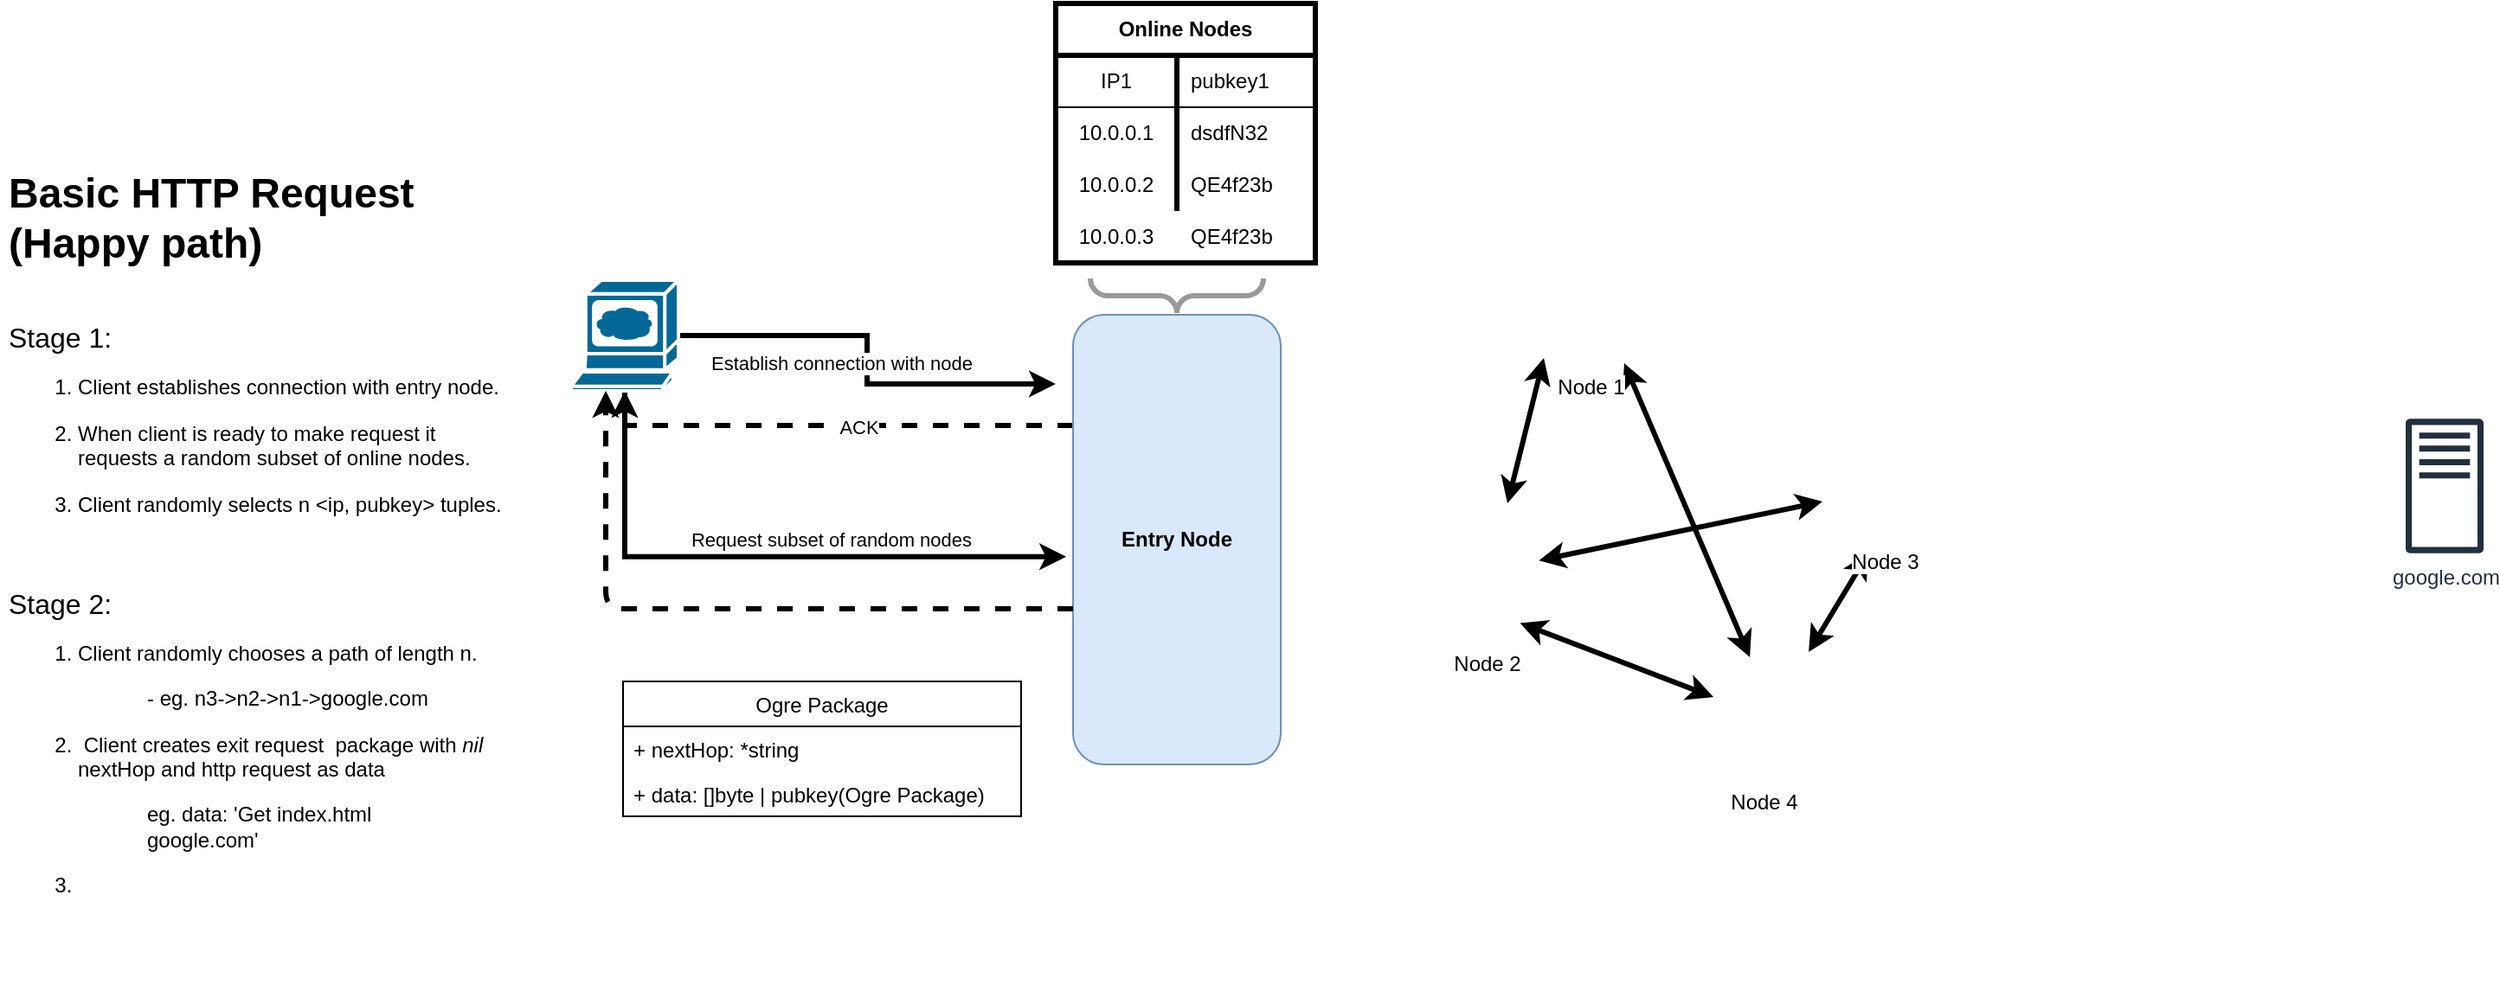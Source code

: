 <mxfile version="14.6.11" type="github">
  <diagram id="nww4abMtT4baYe-ESUv9" name="Page-1">
    <mxGraphModel dx="1616" dy="459" grid="1" gridSize="10" guides="1" tooltips="1" connect="1" arrows="1" fold="1" page="1" pageScale="1" pageWidth="850" pageHeight="1100" math="0" shadow="0">
      <root>
        <mxCell id="0" />
        <mxCell id="1" parent="0" />
        <mxCell id="qHuRQXMASM7f3hDafu-y-14" style="edgeStyle=orthogonalEdgeStyle;rounded=0;orthogonalLoop=1;jettySize=auto;html=1;entryX=0.5;entryY=1;entryDx=0;entryDy=0;entryPerimeter=0;strokeWidth=3;dashed=1;" parent="1" source="qHuRQXMASM7f3hDafu-y-1" target="qHuRQXMASM7f3hDafu-y-4" edge="1">
          <mxGeometry relative="1" as="geometry">
            <Array as="points">
              <mxPoint x="1" y="324" />
            </Array>
          </mxGeometry>
        </mxCell>
        <mxCell id="qHuRQXMASM7f3hDafu-y-15" value="ACK" style="edgeLabel;html=1;align=center;verticalAlign=middle;resizable=0;points=[];" parent="qHuRQXMASM7f3hDafu-y-14" vertex="1" connectable="0">
          <mxGeometry x="-0.234" y="1" relative="1" as="geometry">
            <mxPoint x="-17" as="offset" />
          </mxGeometry>
        </mxCell>
        <mxCell id="qHuRQXMASM7f3hDafu-y-1" value="&lt;b&gt;Entry Node&lt;/b&gt;" style="rounded=1;whiteSpace=wrap;html=1;fillColor=#dae8fc;strokeColor=#6c8ebf;" parent="1" vertex="1">
          <mxGeometry x="260" y="260" width="120" height="260" as="geometry" />
        </mxCell>
        <mxCell id="qHuRQXMASM7f3hDafu-y-5" style="edgeStyle=orthogonalEdgeStyle;rounded=0;orthogonalLoop=1;jettySize=auto;html=1;exitX=1;exitY=0.5;exitDx=0;exitDy=0;exitPerimeter=0;strokeWidth=3;" parent="1" source="qHuRQXMASM7f3hDafu-y-4" edge="1">
          <mxGeometry relative="1" as="geometry">
            <mxPoint x="250" y="300" as="targetPoint" />
            <Array as="points">
              <mxPoint x="141" y="272" />
              <mxPoint x="141" y="300" />
              <mxPoint x="242" y="300" />
            </Array>
          </mxGeometry>
        </mxCell>
        <mxCell id="qHuRQXMASM7f3hDafu-y-11" value="Establish connection with node" style="edgeLabel;html=1;align=center;verticalAlign=middle;resizable=0;points=[];" parent="qHuRQXMASM7f3hDafu-y-5" vertex="1" connectable="0">
          <mxGeometry x="0.271" y="1" relative="1" as="geometry">
            <mxPoint x="-35" y="-11" as="offset" />
          </mxGeometry>
        </mxCell>
        <mxCell id="qHuRQXMASM7f3hDafu-y-40" style="edgeStyle=orthogonalEdgeStyle;rounded=0;orthogonalLoop=1;jettySize=auto;html=1;entryX=-0.033;entryY=0.538;entryDx=0;entryDy=0;entryPerimeter=0;startArrow=none;startFill=0;endArrow=classic;endFill=1;strokeWidth=3;exitX=0.5;exitY=1;exitDx=0;exitDy=0;exitPerimeter=0;" parent="1" source="qHuRQXMASM7f3hDafu-y-4" target="qHuRQXMASM7f3hDafu-y-1" edge="1">
          <mxGeometry relative="1" as="geometry" />
        </mxCell>
        <mxCell id="qHuRQXMASM7f3hDafu-y-41" value="Request subset of random nodes" style="edgeLabel;html=1;align=center;verticalAlign=middle;resizable=0;points=[];" parent="qHuRQXMASM7f3hDafu-y-40" vertex="1" connectable="0">
          <mxGeometry x="0.487" y="1" relative="1" as="geometry">
            <mxPoint x="-46" y="-9" as="offset" />
          </mxGeometry>
        </mxCell>
        <mxCell id="qHuRQXMASM7f3hDafu-y-4" value="" style="shape=mxgraph.cisco.computers_and_peripherals.web_browser;html=1;pointerEvents=1;dashed=0;fillColor=#036897;strokeColor=#ffffff;strokeWidth=2;verticalLabelPosition=bottom;verticalAlign=top;align=center;outlineConnect=0;" parent="1" vertex="1">
          <mxGeometry x="-30" y="240" width="62" height="64" as="geometry" />
        </mxCell>
        <mxCell id="qHuRQXMASM7f3hDafu-y-6" value="google.com" style="outlineConnect=0;fontColor=#232F3E;gradientColor=none;fillColor=#232F3E;strokeColor=none;dashed=0;verticalLabelPosition=bottom;verticalAlign=top;align=center;html=1;fontSize=12;fontStyle=0;aspect=fixed;pointerEvents=1;shape=mxgraph.aws4.traditional_server;" parent="1" vertex="1">
          <mxGeometry x="1030" y="320" width="45" height="78" as="geometry" />
        </mxCell>
        <mxCell id="qHuRQXMASM7f3hDafu-y-12" style="edgeStyle=orthogonalEdgeStyle;rounded=0;orthogonalLoop=1;jettySize=auto;html=1;exitX=0.5;exitY=1;exitDx=0;exitDy=0;strokeWidth=3;" parent="1" source="qHuRQXMASM7f3hDafu-y-1" target="qHuRQXMASM7f3hDafu-y-1" edge="1">
          <mxGeometry relative="1" as="geometry" />
        </mxCell>
        <mxCell id="qHuRQXMASM7f3hDafu-y-23" style="edgeStyle=none;rounded=0;orthogonalLoop=1;jettySize=auto;html=1;entryX=0.263;entryY=-0.025;entryDx=0;entryDy=0;entryPerimeter=0;startArrow=classic;startFill=1;endArrow=classic;endFill=1;strokeWidth=3;exitX=0.75;exitY=1;exitDx=0;exitDy=0;" parent="1" source="qHuRQXMASM7f3hDafu-y-47" edge="1">
          <mxGeometry relative="1" as="geometry">
            <mxPoint x="585.827" y="306.735" as="sourcePoint" />
            <mxPoint x="651.04" y="458" as="targetPoint" />
          </mxGeometry>
        </mxCell>
        <mxCell id="qHuRQXMASM7f3hDafu-y-25" style="edgeStyle=none;rounded=0;orthogonalLoop=1;jettySize=auto;html=1;entryX=0.688;entryY=-0.062;entryDx=0;entryDy=0;entryPerimeter=0;startArrow=classic;startFill=1;endArrow=classic;endFill=1;strokeWidth=3;" parent="1" edge="1">
          <mxGeometry relative="1" as="geometry">
            <mxPoint x="719.752" y="397.497" as="sourcePoint" />
            <mxPoint x="685.04" y="455.04" as="targetPoint" />
          </mxGeometry>
        </mxCell>
        <mxCell id="qHuRQXMASM7f3hDafu-y-21" style="rounded=0;orthogonalLoop=1;jettySize=auto;html=1;exitX=0.763;exitY=-0.012;exitDx=0;exitDy=0;entryX=0.154;entryY=0.962;entryDx=0;entryDy=0;entryPerimeter=0;strokeWidth=3;endArrow=classic;endFill=1;startArrow=classic;startFill=1;exitPerimeter=0;" parent="1" target="qHuRQXMASM7f3hDafu-y-47" edge="1">
          <mxGeometry relative="1" as="geometry">
            <mxPoint x="511.04" y="369.04" as="sourcePoint" />
            <mxPoint x="553.04" y="314" as="targetPoint" />
          </mxGeometry>
        </mxCell>
        <mxCell id="qHuRQXMASM7f3hDafu-y-22" style="edgeStyle=none;rounded=0;orthogonalLoop=1;jettySize=auto;html=1;exitX=1;exitY=1;exitDx=0;exitDy=0;entryX=0;entryY=0.263;entryDx=0;entryDy=0;entryPerimeter=0;startArrow=classic;startFill=1;endArrow=classic;endFill=1;strokeWidth=3;" parent="1" edge="1">
          <mxGeometry relative="1" as="geometry">
            <mxPoint x="518.284" y="438.284" as="sourcePoint" />
            <mxPoint x="630" y="481.04" as="targetPoint" />
          </mxGeometry>
        </mxCell>
        <mxCell id="qHuRQXMASM7f3hDafu-y-24" style="edgeStyle=none;rounded=0;orthogonalLoop=1;jettySize=auto;html=1;entryX=-0.087;entryY=0.563;entryDx=0;entryDy=0;entryPerimeter=0;startArrow=classic;startFill=1;endArrow=classic;endFill=1;strokeWidth=3;" parent="1" edge="1">
          <mxGeometry relative="1" as="geometry">
            <mxPoint x="529.208" y="402.081" as="sourcePoint" />
            <mxPoint x="693.04" y="368.04" as="targetPoint" />
          </mxGeometry>
        </mxCell>
        <mxCell id="qHuRQXMASM7f3hDafu-y-27" value="" style="verticalLabelPosition=bottom;shadow=0;dashed=0;align=center;html=1;verticalAlign=top;strokeWidth=3;shape=mxgraph.mockup.markup.curlyBrace;strokeColor=#999999;rotation=-180;" parent="1" vertex="1">
          <mxGeometry x="270" y="239" width="100" height="20" as="geometry" />
        </mxCell>
        <mxCell id="qHuRQXMASM7f3hDafu-y-28" value="Online Nodes" style="shape=table;html=1;whiteSpace=wrap;startSize=30;container=1;collapsible=0;childLayout=tableLayout;fixedRows=1;rowLines=0;fontStyle=1;align=center;strokeWidth=3;" parent="1" vertex="1">
          <mxGeometry x="250" y="80" width="150" height="150" as="geometry" />
        </mxCell>
        <mxCell id="qHuRQXMASM7f3hDafu-y-29" value="" style="shape=partialRectangle;html=1;whiteSpace=wrap;collapsible=0;dropTarget=0;pointerEvents=0;fillColor=none;top=0;left=0;bottom=1;right=0;points=[[0,0.5],[1,0.5]];portConstraint=eastwest;" parent="qHuRQXMASM7f3hDafu-y-28" vertex="1">
          <mxGeometry y="30" width="150" height="30" as="geometry" />
        </mxCell>
        <mxCell id="qHuRQXMASM7f3hDafu-y-30" value="IP1" style="shape=partialRectangle;html=1;whiteSpace=wrap;connectable=0;fillColor=none;top=0;left=0;bottom=0;right=0;overflow=hidden;" parent="qHuRQXMASM7f3hDafu-y-29" vertex="1">
          <mxGeometry width="70" height="30" as="geometry" />
        </mxCell>
        <mxCell id="qHuRQXMASM7f3hDafu-y-31" value="pubkey1" style="shape=partialRectangle;html=1;whiteSpace=wrap;connectable=0;fillColor=none;top=0;left=0;bottom=0;right=0;align=left;spacingLeft=6;overflow=hidden;" parent="qHuRQXMASM7f3hDafu-y-29" vertex="1">
          <mxGeometry x="70" width="80" height="30" as="geometry" />
        </mxCell>
        <mxCell id="qHuRQXMASM7f3hDafu-y-32" value="" style="shape=partialRectangle;html=1;whiteSpace=wrap;collapsible=0;dropTarget=0;pointerEvents=0;fillColor=none;top=0;left=0;bottom=0;right=0;points=[[0,0.5],[1,0.5]];portConstraint=eastwest;" parent="qHuRQXMASM7f3hDafu-y-28" vertex="1">
          <mxGeometry y="60" width="150" height="30" as="geometry" />
        </mxCell>
        <mxCell id="qHuRQXMASM7f3hDafu-y-33" value="10.0.0.1" style="shape=partialRectangle;html=1;whiteSpace=wrap;connectable=0;fillColor=none;top=0;left=0;bottom=0;right=0;overflow=hidden;" parent="qHuRQXMASM7f3hDafu-y-32" vertex="1">
          <mxGeometry width="70" height="30" as="geometry" />
        </mxCell>
        <mxCell id="qHuRQXMASM7f3hDafu-y-34" value="dsdfN32" style="shape=partialRectangle;html=1;whiteSpace=wrap;connectable=0;fillColor=none;top=0;left=0;bottom=0;right=0;align=left;spacingLeft=6;overflow=hidden;" parent="qHuRQXMASM7f3hDafu-y-32" vertex="1">
          <mxGeometry x="70" width="80" height="30" as="geometry" />
        </mxCell>
        <mxCell id="qHuRQXMASM7f3hDafu-y-35" value="" style="shape=partialRectangle;html=1;whiteSpace=wrap;collapsible=0;dropTarget=0;pointerEvents=0;fillColor=none;top=0;left=0;bottom=0;right=0;points=[[0,0.5],[1,0.5]];portConstraint=eastwest;" parent="qHuRQXMASM7f3hDafu-y-28" vertex="1">
          <mxGeometry y="90" width="150" height="30" as="geometry" />
        </mxCell>
        <mxCell id="qHuRQXMASM7f3hDafu-y-36" value="10.0.0.2" style="shape=partialRectangle;html=1;whiteSpace=wrap;connectable=0;fillColor=none;top=0;left=0;bottom=0;right=0;overflow=hidden;" parent="qHuRQXMASM7f3hDafu-y-35" vertex="1">
          <mxGeometry width="70" height="30" as="geometry" />
        </mxCell>
        <mxCell id="qHuRQXMASM7f3hDafu-y-37" value="QE4f23b" style="shape=partialRectangle;html=1;whiteSpace=wrap;connectable=0;fillColor=none;top=0;left=0;bottom=0;right=0;align=left;spacingLeft=6;overflow=hidden;" parent="qHuRQXMASM7f3hDafu-y-35" vertex="1">
          <mxGeometry x="70" width="80" height="30" as="geometry" />
        </mxCell>
        <mxCell id="qHuRQXMASM7f3hDafu-y-38" value="10.0.0.3" style="shape=partialRectangle;html=1;whiteSpace=wrap;connectable=0;fillColor=none;top=0;left=0;bottom=0;right=0;overflow=hidden;" parent="1" vertex="1">
          <mxGeometry x="250" y="200" width="70" height="30" as="geometry" />
        </mxCell>
        <mxCell id="qHuRQXMASM7f3hDafu-y-39" value="QE4f23b" style="shape=partialRectangle;html=1;whiteSpace=wrap;connectable=0;fillColor=none;top=0;left=0;bottom=0;right=0;align=left;spacingLeft=6;overflow=hidden;" parent="1" vertex="1">
          <mxGeometry x="320" y="200" width="80" height="30" as="geometry" />
        </mxCell>
        <mxCell id="qHuRQXMASM7f3hDafu-y-44" value="&lt;h1&gt;Basic HTTP Request (Happy path)&lt;/h1&gt;&lt;div&gt;&lt;br&gt;&lt;/div&gt;&lt;div style=&quot;font-size: 16px&quot;&gt;Stage 1:&lt;br&gt;&lt;/div&gt;&lt;ol&gt;&lt;li&gt;Client establishes connection with entry node.&lt;/li&gt;&lt;li&gt;&lt;p&gt;When client is ready to make request it requests a random subset of online nodes.&lt;/p&gt;&lt;/li&gt;&lt;li&gt;Client randomly selects n &amp;lt;ip, pubkey&amp;gt; tuples.&lt;/li&gt;&lt;/ol&gt;&lt;div&gt;&lt;br&gt;&lt;/div&gt;&lt;div&gt;&lt;br&gt;&lt;/div&gt;&lt;div&gt;&lt;font style=&quot;font-size: 16px&quot;&gt;Stage 2:&lt;/font&gt;&lt;/div&gt;&lt;div&gt;&lt;ol&gt;&lt;li&gt;Client randomly chooses a path of length n.&lt;br&gt;&lt;blockquote&gt;- eg. n3-&amp;gt;n2-&amp;gt;n1-&amp;gt;google.com &lt;br&gt;&lt;/blockquote&gt;&lt;/li&gt;&lt;li&gt;&amp;nbsp;Client creates exit request&amp;nbsp; package with &lt;i&gt;nil &lt;/i&gt;nextHop and http request as data&lt;br&gt;&lt;blockquote&gt;eg. data: &#39;Get index.html google.com&#39;&lt;br&gt;&lt;/blockquote&gt;&lt;/li&gt;&lt;li&gt;&lt;br&gt;&lt;/li&gt;&lt;/ol&gt;&lt;/div&gt;&lt;div&gt;&lt;br&gt;&lt;/div&gt;&lt;p&gt;&lt;br&gt;&lt;/p&gt;&lt;p&gt;&lt;br&gt;&lt;/p&gt;&lt;p&gt;&lt;br&gt;&lt;/p&gt;" style="text;html=1;strokeColor=none;fillColor=none;spacing=5;spacingTop=-20;whiteSpace=wrap;overflow=hidden;rounded=0;" parent="1" vertex="1">
          <mxGeometry x="-360" y="170" width="300" height="480" as="geometry" />
        </mxCell>
        <mxCell id="qHuRQXMASM7f3hDafu-y-45" value="Node 3" style="shape=image;html=1;verticalAlign=top;verticalLabelPosition=bottom;labelBackgroundColor=#ffffff;imageAspect=0;aspect=fixed;image=https://cdn3.iconfinder.com/data/icons/fantasy-and-role-play-game-adventure-quest/512/Orc-128.png" parent="1" vertex="1">
          <mxGeometry x="690" y="311" width="78" height="78" as="geometry" />
        </mxCell>
        <mxCell id="qHuRQXMASM7f3hDafu-y-47" value="Node 1" style="shape=image;html=1;verticalAlign=top;verticalLabelPosition=bottom;labelBackgroundColor=#ffffff;imageAspect=0;aspect=fixed;image=https://cdn3.iconfinder.com/data/icons/fantasy-and-role-play-game-adventure-quest/512/Orc-128.png" parent="1" vertex="1">
          <mxGeometry x="520" y="210" width="78" height="78" as="geometry" />
        </mxCell>
        <mxCell id="qHuRQXMASM7f3hDafu-y-48" value="Node 2" style="shape=image;html=1;verticalAlign=top;verticalLabelPosition=bottom;labelBackgroundColor=#ffffff;imageAspect=0;aspect=fixed;image=https://cdn3.iconfinder.com/data/icons/fantasy-and-role-play-game-adventure-quest/512/Orc-128.png" parent="1" vertex="1">
          <mxGeometry x="460" y="370" width="78" height="78" as="geometry" />
        </mxCell>
        <mxCell id="qHuRQXMASM7f3hDafu-y-49" value="Node 4" style="shape=image;html=1;verticalAlign=top;verticalLabelPosition=bottom;labelBackgroundColor=#ffffff;imageAspect=0;aspect=fixed;image=https://cdn3.iconfinder.com/data/icons/fantasy-and-role-play-game-adventure-quest/512/Orc-128.png" parent="1" vertex="1">
          <mxGeometry x="620" y="450" width="78" height="78" as="geometry" />
        </mxCell>
        <mxCell id="MtOyYyAyCkTjW-qshcOA-1" value="" style="endArrow=classic;html=1;exitX=0;exitY=0.654;exitDx=0;exitDy=0;exitPerimeter=0;edgeStyle=orthogonalEdgeStyle;strokeWidth=3;dashed=1;" edge="1" parent="1" source="qHuRQXMASM7f3hDafu-y-1" target="qHuRQXMASM7f3hDafu-y-4">
          <mxGeometry width="50" height="50" relative="1" as="geometry">
            <mxPoint x="140" y="510" as="sourcePoint" />
            <mxPoint x="190" y="460" as="targetPoint" />
            <Array as="points">
              <mxPoint x="-10" y="430" />
            </Array>
          </mxGeometry>
        </mxCell>
        <mxCell id="MtOyYyAyCkTjW-qshcOA-4" value="Ogre Package" style="swimlane;fontStyle=0;childLayout=stackLayout;horizontal=1;startSize=26;fillColor=none;horizontalStack=0;resizeParent=1;resizeParentMax=0;resizeLast=0;collapsible=1;marginBottom=0;" vertex="1" parent="1">
          <mxGeometry y="472" width="230" height="78" as="geometry" />
        </mxCell>
        <mxCell id="MtOyYyAyCkTjW-qshcOA-5" value="+ nextHop: *string" style="text;strokeColor=none;fillColor=none;align=left;verticalAlign=top;spacingLeft=4;spacingRight=4;overflow=hidden;rotatable=0;points=[[0,0.5],[1,0.5]];portConstraint=eastwest;" vertex="1" parent="MtOyYyAyCkTjW-qshcOA-4">
          <mxGeometry y="26" width="230" height="26" as="geometry" />
        </mxCell>
        <mxCell id="MtOyYyAyCkTjW-qshcOA-7" value="+ data: []byte | pubkey(Ogre Package)" style="text;strokeColor=none;fillColor=none;align=left;verticalAlign=top;spacingLeft=4;spacingRight=4;overflow=hidden;rotatable=0;points=[[0,0.5],[1,0.5]];portConstraint=eastwest;" vertex="1" parent="MtOyYyAyCkTjW-qshcOA-4">
          <mxGeometry y="52" width="230" height="26" as="geometry" />
        </mxCell>
      </root>
    </mxGraphModel>
  </diagram>
</mxfile>

